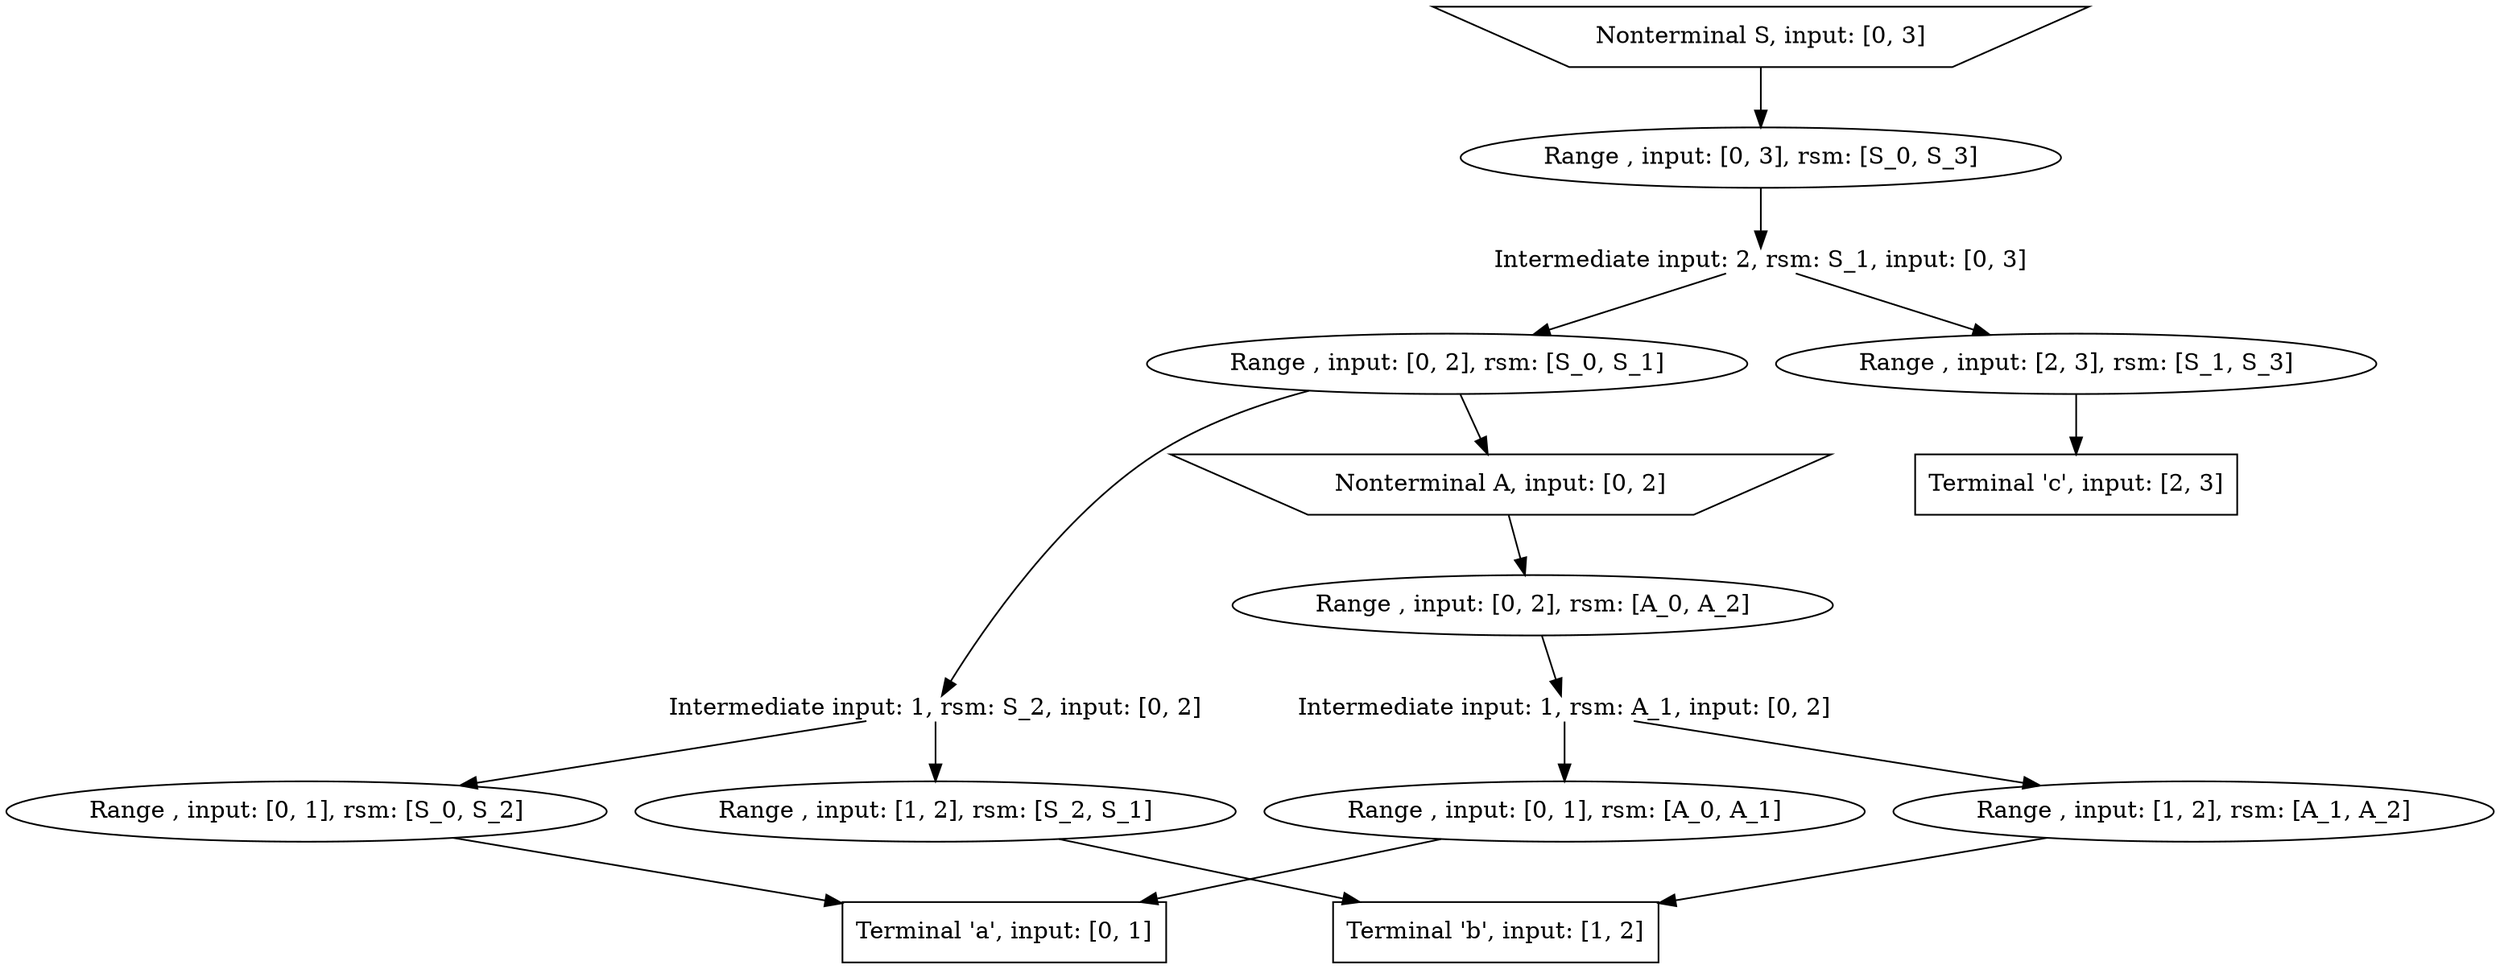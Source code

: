 digraph g {
labelloc="t"
label=""
0 [label = "Intermediate input: 1, rsm: A_1, input: [0, 2]", shape = plain]
1 [label = "Intermediate input: 1, rsm: S_2, input: [0, 2]", shape = plain]
2 [label = "Intermediate input: 2, rsm: S_1, input: [0, 3]", shape = plain]
3 [label = "Nonterminal A, input: [0, 2]", shape = invtrapezium]
4 [label = "Nonterminal S, input: [0, 3]", shape = invtrapezium]
5 [label = "Range , input: [0, 1], rsm: [A_0, A_1]", shape = ellipse]
6 [label = "Range , input: [0, 1], rsm: [S_0, S_2]", shape = ellipse]
7 [label = "Range , input: [0, 2], rsm: [A_0, A_2]", shape = ellipse]
8 [label = "Range , input: [0, 2], rsm: [S_0, S_1]", shape = ellipse]
9 [label = "Range , input: [0, 3], rsm: [S_0, S_3]", shape = ellipse]
10 [label = "Range , input: [1, 2], rsm: [A_1, A_2]", shape = ellipse]
11 [label = "Range , input: [1, 2], rsm: [S_2, S_1]", shape = ellipse]
12 [label = "Range , input: [2, 3], rsm: [S_1, S_3]", shape = ellipse]
13 [label = "Terminal 'a', input: [0, 1]", shape = rectangle]
14 [label = "Terminal 'b', input: [1, 2]", shape = rectangle]
15 [label = "Terminal 'c', input: [2, 3]", shape = rectangle]
0->5
0->10
1->6
1->11
2->8
2->12
3->7
4->9
5->13
6->13
7->0
8->3
8->1
9->2
10->14
11->14
12->15
}
